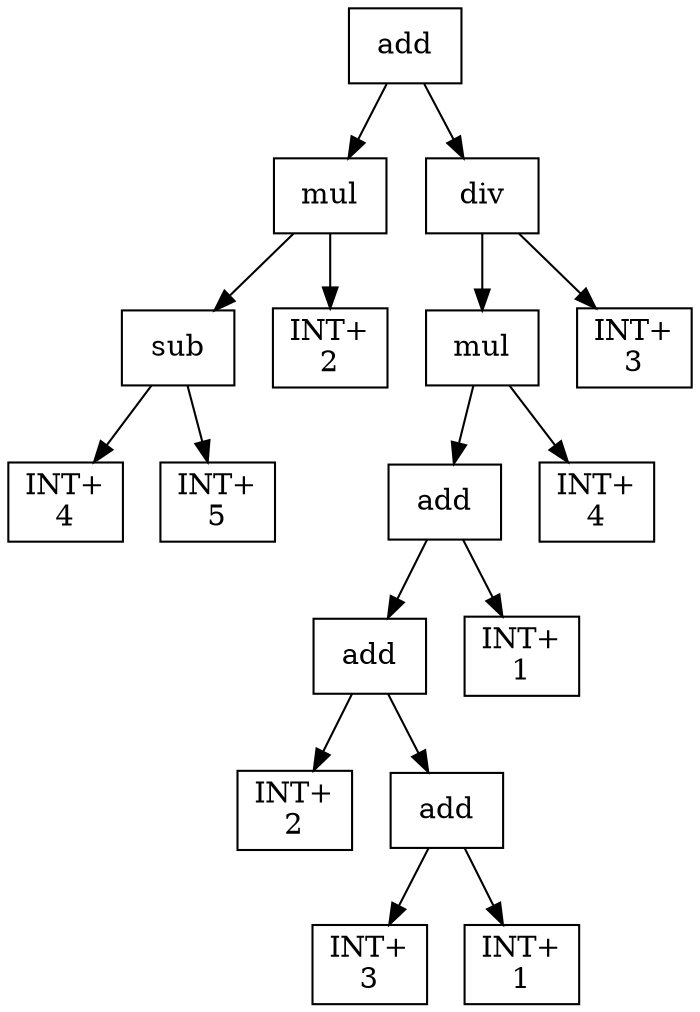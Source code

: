 digraph expr {
  node [shape=box];
  n1 [label="add"];
  n2 [label="mul"];
  n3 [label="sub"];
  n4 [label="INT+\n4"];
  n5 [label="INT+\n5"];
  n3 -> n4;
  n3 -> n5;
  n6 [label="INT+\n2"];
  n2 -> n3;
  n2 -> n6;
  n7 [label="div"];
  n8 [label="mul"];
  n9 [label="add"];
  n10 [label="add"];
  n11 [label="INT+\n2"];
  n12 [label="add"];
  n13 [label="INT+\n3"];
  n14 [label="INT+\n1"];
  n12 -> n13;
  n12 -> n14;
  n10 -> n11;
  n10 -> n12;
  n15 [label="INT+\n1"];
  n9 -> n10;
  n9 -> n15;
  n16 [label="INT+\n4"];
  n8 -> n9;
  n8 -> n16;
  n17 [label="INT+\n3"];
  n7 -> n8;
  n7 -> n17;
  n1 -> n2;
  n1 -> n7;
}